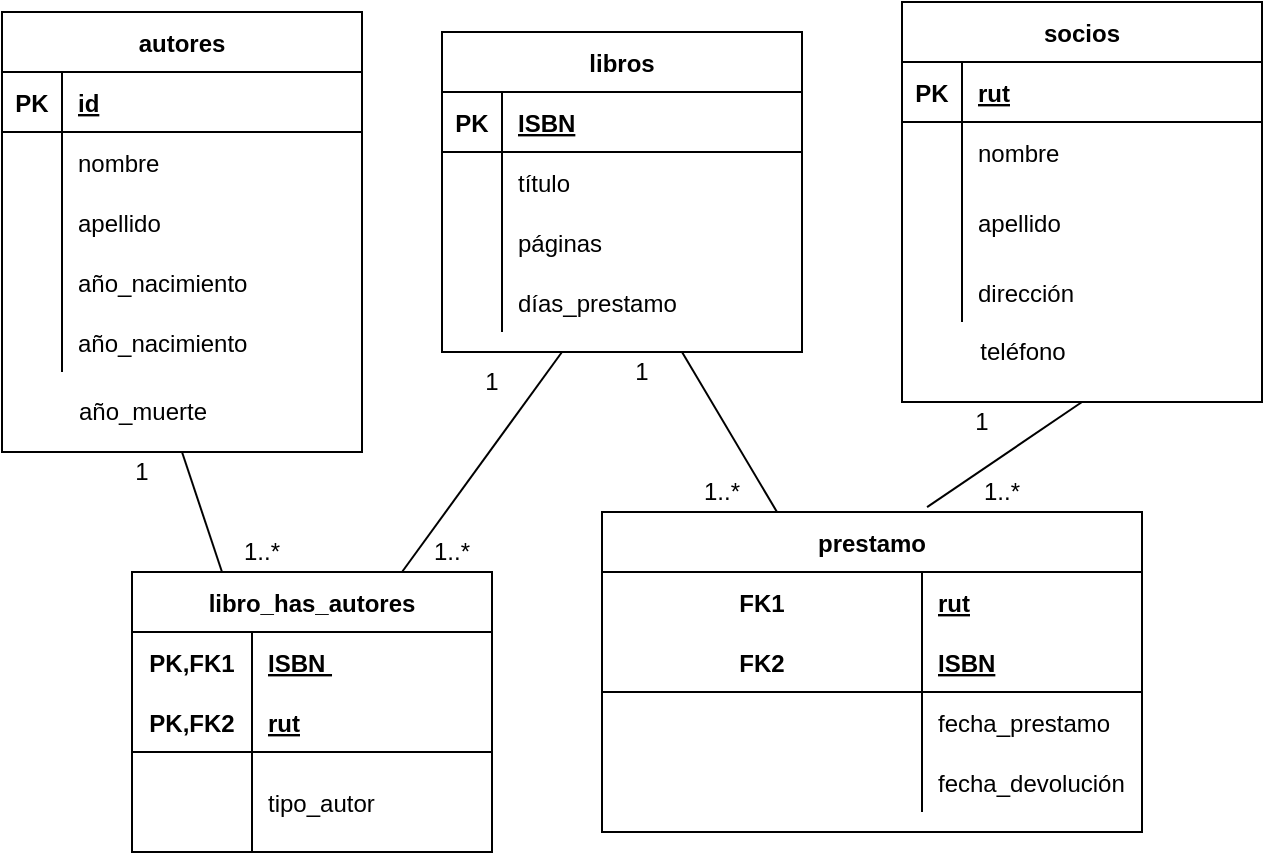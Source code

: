 <mxfile version="14.9.2" type="device"><diagram id="6pDfB-FttS6noE_yuJZp" name="Page-1"><mxGraphModel dx="1519" dy="2866" grid="1" gridSize="10" guides="1" tooltips="1" connect="1" arrows="1" fold="1" page="1" pageScale="1" pageWidth="850" pageHeight="1100" math="0" shadow="0"><root><mxCell id="0"/><mxCell id="1" parent="0"/><mxCell id="ZqguWLMWOUlUS92RU0a9-41" value="socios" style="shape=table;startSize=30;container=1;collapsible=1;childLayout=tableLayout;fixedRows=1;rowLines=0;fontStyle=1;align=center;resizeLast=1;" parent="1" vertex="1"><mxGeometry x="630" y="-1115" width="180" height="200" as="geometry"/></mxCell><mxCell id="ZqguWLMWOUlUS92RU0a9-42" value="" style="shape=partialRectangle;collapsible=0;dropTarget=0;pointerEvents=0;fillColor=none;top=0;left=0;bottom=1;right=0;points=[[0,0.5],[1,0.5]];portConstraint=eastwest;" parent="ZqguWLMWOUlUS92RU0a9-41" vertex="1"><mxGeometry y="30" width="180" height="30" as="geometry"/></mxCell><mxCell id="ZqguWLMWOUlUS92RU0a9-43" value="PK" style="shape=partialRectangle;connectable=0;fillColor=none;top=0;left=0;bottom=0;right=0;fontStyle=1;overflow=hidden;" parent="ZqguWLMWOUlUS92RU0a9-42" vertex="1"><mxGeometry width="30" height="30" as="geometry"/></mxCell><mxCell id="ZqguWLMWOUlUS92RU0a9-44" value="rut" style="shape=partialRectangle;connectable=0;fillColor=none;top=0;left=0;bottom=0;right=0;align=left;spacingLeft=6;fontStyle=5;overflow=hidden;" parent="ZqguWLMWOUlUS92RU0a9-42" vertex="1"><mxGeometry x="30" width="150" height="30" as="geometry"/></mxCell><mxCell id="ZqguWLMWOUlUS92RU0a9-45" value="" style="shape=partialRectangle;collapsible=0;dropTarget=0;pointerEvents=0;fillColor=none;top=0;left=0;bottom=0;right=0;points=[[0,0.5],[1,0.5]];portConstraint=eastwest;" parent="ZqguWLMWOUlUS92RU0a9-41" vertex="1"><mxGeometry y="60" width="180" height="30" as="geometry"/></mxCell><mxCell id="ZqguWLMWOUlUS92RU0a9-46" value="" style="shape=partialRectangle;connectable=0;fillColor=none;top=0;left=0;bottom=0;right=0;editable=1;overflow=hidden;" parent="ZqguWLMWOUlUS92RU0a9-45" vertex="1"><mxGeometry width="30" height="30" as="geometry"/></mxCell><mxCell id="ZqguWLMWOUlUS92RU0a9-47" value="nombre" style="shape=partialRectangle;connectable=0;fillColor=none;top=0;left=0;bottom=0;right=0;align=left;spacingLeft=6;overflow=hidden;" parent="ZqguWLMWOUlUS92RU0a9-45" vertex="1"><mxGeometry x="30" width="150" height="30" as="geometry"/></mxCell><mxCell id="ZqguWLMWOUlUS92RU0a9-48" value="" style="shape=partialRectangle;collapsible=0;dropTarget=0;pointerEvents=0;fillColor=none;top=0;left=0;bottom=0;right=0;points=[[0,0.5],[1,0.5]];portConstraint=eastwest;" parent="ZqguWLMWOUlUS92RU0a9-41" vertex="1"><mxGeometry y="90" width="180" height="40" as="geometry"/></mxCell><mxCell id="ZqguWLMWOUlUS92RU0a9-49" value="    " style="shape=partialRectangle;connectable=0;fillColor=none;top=0;left=0;bottom=0;right=0;editable=1;overflow=hidden;" parent="ZqguWLMWOUlUS92RU0a9-48" vertex="1"><mxGeometry width="30" height="40" as="geometry"/></mxCell><mxCell id="ZqguWLMWOUlUS92RU0a9-50" value="apellido" style="shape=partialRectangle;connectable=0;fillColor=none;top=0;left=0;bottom=0;right=0;align=left;spacingLeft=6;overflow=hidden;" parent="ZqguWLMWOUlUS92RU0a9-48" vertex="1"><mxGeometry x="30" width="150" height="40" as="geometry"/></mxCell><mxCell id="ZqguWLMWOUlUS92RU0a9-51" value="" style="shape=partialRectangle;collapsible=0;dropTarget=0;pointerEvents=0;fillColor=none;top=0;left=0;bottom=0;right=0;points=[[0,0.5],[1,0.5]];portConstraint=eastwest;" parent="ZqguWLMWOUlUS92RU0a9-41" vertex="1"><mxGeometry y="130" width="180" height="30" as="geometry"/></mxCell><mxCell id="ZqguWLMWOUlUS92RU0a9-52" value="" style="shape=partialRectangle;connectable=0;fillColor=none;top=0;left=0;bottom=0;right=0;editable=1;overflow=hidden;" parent="ZqguWLMWOUlUS92RU0a9-51" vertex="1"><mxGeometry width="30" height="30" as="geometry"/></mxCell><mxCell id="ZqguWLMWOUlUS92RU0a9-53" value="dirección" style="shape=partialRectangle;connectable=0;fillColor=none;top=0;left=0;bottom=0;right=0;align=left;spacingLeft=6;overflow=hidden;" parent="ZqguWLMWOUlUS92RU0a9-51" vertex="1"><mxGeometry x="30" width="150" height="30" as="geometry"/></mxCell><mxCell id="ZqguWLMWOUlUS92RU0a9-54" value="teléfono" style="text;html=1;align=center;verticalAlign=middle;resizable=0;points=[];autosize=1;strokeColor=none;" parent="1" vertex="1"><mxGeometry x="660" y="-950" width="60" height="20" as="geometry"/></mxCell><mxCell id="ZqguWLMWOUlUS92RU0a9-55" value="autores" style="shape=table;startSize=30;container=1;collapsible=1;childLayout=tableLayout;fixedRows=1;rowLines=0;fontStyle=1;align=center;resizeLast=1;" parent="1" vertex="1"><mxGeometry x="180" y="-1110" width="180" height="220" as="geometry"/></mxCell><mxCell id="ZqguWLMWOUlUS92RU0a9-56" value="" style="shape=partialRectangle;collapsible=0;dropTarget=0;pointerEvents=0;fillColor=none;top=0;left=0;bottom=1;right=0;points=[[0,0.5],[1,0.5]];portConstraint=eastwest;" parent="ZqguWLMWOUlUS92RU0a9-55" vertex="1"><mxGeometry y="30" width="180" height="30" as="geometry"/></mxCell><mxCell id="ZqguWLMWOUlUS92RU0a9-57" value="PK" style="shape=partialRectangle;connectable=0;fillColor=none;top=0;left=0;bottom=0;right=0;fontStyle=1;overflow=hidden;" parent="ZqguWLMWOUlUS92RU0a9-56" vertex="1"><mxGeometry width="30" height="30" as="geometry"/></mxCell><mxCell id="ZqguWLMWOUlUS92RU0a9-58" value="id" style="shape=partialRectangle;connectable=0;fillColor=none;top=0;left=0;bottom=0;right=0;align=left;spacingLeft=6;fontStyle=5;overflow=hidden;" parent="ZqguWLMWOUlUS92RU0a9-56" vertex="1"><mxGeometry x="30" width="150" height="30" as="geometry"/></mxCell><mxCell id="ZqguWLMWOUlUS92RU0a9-59" value="" style="shape=partialRectangle;collapsible=0;dropTarget=0;pointerEvents=0;fillColor=none;top=0;left=0;bottom=0;right=0;points=[[0,0.5],[1,0.5]];portConstraint=eastwest;" parent="ZqguWLMWOUlUS92RU0a9-55" vertex="1"><mxGeometry y="60" width="180" height="30" as="geometry"/></mxCell><mxCell id="ZqguWLMWOUlUS92RU0a9-60" value="" style="shape=partialRectangle;connectable=0;fillColor=none;top=0;left=0;bottom=0;right=0;editable=1;overflow=hidden;" parent="ZqguWLMWOUlUS92RU0a9-59" vertex="1"><mxGeometry width="30" height="30" as="geometry"/></mxCell><mxCell id="ZqguWLMWOUlUS92RU0a9-61" value="nombre" style="shape=partialRectangle;connectable=0;fillColor=none;top=0;left=0;bottom=0;right=0;align=left;spacingLeft=6;overflow=hidden;" parent="ZqguWLMWOUlUS92RU0a9-59" vertex="1"><mxGeometry x="30" width="150" height="30" as="geometry"/></mxCell><mxCell id="ZqguWLMWOUlUS92RU0a9-62" value="" style="shape=partialRectangle;collapsible=0;dropTarget=0;pointerEvents=0;fillColor=none;top=0;left=0;bottom=0;right=0;points=[[0,0.5],[1,0.5]];portConstraint=eastwest;" parent="ZqguWLMWOUlUS92RU0a9-55" vertex="1"><mxGeometry y="90" width="180" height="30" as="geometry"/></mxCell><mxCell id="ZqguWLMWOUlUS92RU0a9-63" value="" style="shape=partialRectangle;connectable=0;fillColor=none;top=0;left=0;bottom=0;right=0;editable=1;overflow=hidden;" parent="ZqguWLMWOUlUS92RU0a9-62" vertex="1"><mxGeometry width="30" height="30" as="geometry"/></mxCell><mxCell id="ZqguWLMWOUlUS92RU0a9-64" value="apellido" style="shape=partialRectangle;connectable=0;fillColor=none;top=0;left=0;bottom=0;right=0;align=left;spacingLeft=6;overflow=hidden;" parent="ZqguWLMWOUlUS92RU0a9-62" vertex="1"><mxGeometry x="30" width="150" height="30" as="geometry"/></mxCell><mxCell id="lWCzAw5CXP6iemR76Ki5-1" value="" style="shape=partialRectangle;collapsible=0;dropTarget=0;pointerEvents=0;fillColor=none;top=0;left=0;bottom=0;right=0;points=[[0,0.5],[1,0.5]];portConstraint=eastwest;" vertex="1" parent="ZqguWLMWOUlUS92RU0a9-55"><mxGeometry y="120" width="180" height="30" as="geometry"/></mxCell><mxCell id="lWCzAw5CXP6iemR76Ki5-2" value="" style="shape=partialRectangle;connectable=0;fillColor=none;top=0;left=0;bottom=0;right=0;editable=1;overflow=hidden;" vertex="1" parent="lWCzAw5CXP6iemR76Ki5-1"><mxGeometry width="30" height="30" as="geometry"/></mxCell><mxCell id="lWCzAw5CXP6iemR76Ki5-3" value="año_nacimiento" style="shape=partialRectangle;connectable=0;fillColor=none;top=0;left=0;bottom=0;right=0;align=left;spacingLeft=6;overflow=hidden;" vertex="1" parent="lWCzAw5CXP6iemR76Ki5-1"><mxGeometry x="30" width="150" height="30" as="geometry"/></mxCell><mxCell id="ZqguWLMWOUlUS92RU0a9-65" value="" style="shape=partialRectangle;collapsible=0;dropTarget=0;pointerEvents=0;fillColor=none;top=0;left=0;bottom=0;right=0;points=[[0,0.5],[1,0.5]];portConstraint=eastwest;" parent="ZqguWLMWOUlUS92RU0a9-55" vertex="1"><mxGeometry y="150" width="180" height="30" as="geometry"/></mxCell><mxCell id="ZqguWLMWOUlUS92RU0a9-66" value="" style="shape=partialRectangle;connectable=0;fillColor=none;top=0;left=0;bottom=0;right=0;editable=1;overflow=hidden;" parent="ZqguWLMWOUlUS92RU0a9-65" vertex="1"><mxGeometry width="30" height="30" as="geometry"/></mxCell><mxCell id="ZqguWLMWOUlUS92RU0a9-67" value="año_nacimiento" style="shape=partialRectangle;connectable=0;fillColor=none;top=0;left=0;bottom=0;right=0;align=left;spacingLeft=6;overflow=hidden;" parent="ZqguWLMWOUlUS92RU0a9-65" vertex="1"><mxGeometry x="30" width="150" height="30" as="geometry"/></mxCell><mxCell id="ZqguWLMWOUlUS92RU0a9-68" value="año_muerte" style="text;html=1;align=center;verticalAlign=middle;resizable=0;points=[];autosize=1;strokeColor=none;" parent="1" vertex="1"><mxGeometry x="210" y="-920" width="80" height="20" as="geometry"/></mxCell><mxCell id="ZqguWLMWOUlUS92RU0a9-69" value="libros" style="shape=table;startSize=30;container=1;collapsible=1;childLayout=tableLayout;fixedRows=1;rowLines=0;fontStyle=1;align=center;resizeLast=1;" parent="1" vertex="1"><mxGeometry x="400" y="-1100" width="180" height="160" as="geometry"/></mxCell><mxCell id="ZqguWLMWOUlUS92RU0a9-70" value="" style="shape=partialRectangle;collapsible=0;dropTarget=0;pointerEvents=0;fillColor=none;top=0;left=0;bottom=1;right=0;points=[[0,0.5],[1,0.5]];portConstraint=eastwest;" parent="ZqguWLMWOUlUS92RU0a9-69" vertex="1"><mxGeometry y="30" width="180" height="30" as="geometry"/></mxCell><mxCell id="ZqguWLMWOUlUS92RU0a9-71" value="PK" style="shape=partialRectangle;connectable=0;fillColor=none;top=0;left=0;bottom=0;right=0;fontStyle=1;overflow=hidden;" parent="ZqguWLMWOUlUS92RU0a9-70" vertex="1"><mxGeometry width="30" height="30" as="geometry"/></mxCell><mxCell id="ZqguWLMWOUlUS92RU0a9-72" value="ISBN" style="shape=partialRectangle;connectable=0;fillColor=none;top=0;left=0;bottom=0;right=0;align=left;spacingLeft=6;fontStyle=5;overflow=hidden;" parent="ZqguWLMWOUlUS92RU0a9-70" vertex="1"><mxGeometry x="30" width="150" height="30" as="geometry"/></mxCell><mxCell id="ZqguWLMWOUlUS92RU0a9-73" value="" style="shape=partialRectangle;collapsible=0;dropTarget=0;pointerEvents=0;fillColor=none;top=0;left=0;bottom=0;right=0;points=[[0,0.5],[1,0.5]];portConstraint=eastwest;" parent="ZqguWLMWOUlUS92RU0a9-69" vertex="1"><mxGeometry y="60" width="180" height="30" as="geometry"/></mxCell><mxCell id="ZqguWLMWOUlUS92RU0a9-74" value="    " style="shape=partialRectangle;connectable=0;fillColor=none;top=0;left=0;bottom=0;right=0;editable=1;overflow=hidden;" parent="ZqguWLMWOUlUS92RU0a9-73" vertex="1"><mxGeometry width="30" height="30" as="geometry"/></mxCell><mxCell id="ZqguWLMWOUlUS92RU0a9-75" value="título" style="shape=partialRectangle;connectable=0;fillColor=none;top=0;left=0;bottom=0;right=0;align=left;spacingLeft=6;overflow=hidden;" parent="ZqguWLMWOUlUS92RU0a9-73" vertex="1"><mxGeometry x="30" width="150" height="30" as="geometry"/></mxCell><mxCell id="ZqguWLMWOUlUS92RU0a9-76" value="" style="shape=partialRectangle;collapsible=0;dropTarget=0;pointerEvents=0;fillColor=none;top=0;left=0;bottom=0;right=0;points=[[0,0.5],[1,0.5]];portConstraint=eastwest;" parent="ZqguWLMWOUlUS92RU0a9-69" vertex="1"><mxGeometry y="90" width="180" height="30" as="geometry"/></mxCell><mxCell id="ZqguWLMWOUlUS92RU0a9-77" value="" style="shape=partialRectangle;connectable=0;fillColor=none;top=0;left=0;bottom=0;right=0;editable=1;overflow=hidden;" parent="ZqguWLMWOUlUS92RU0a9-76" vertex="1"><mxGeometry width="30" height="30" as="geometry"/></mxCell><mxCell id="ZqguWLMWOUlUS92RU0a9-78" value="páginas" style="shape=partialRectangle;connectable=0;fillColor=none;top=0;left=0;bottom=0;right=0;align=left;spacingLeft=6;overflow=hidden;" parent="ZqguWLMWOUlUS92RU0a9-76" vertex="1"><mxGeometry x="30" width="150" height="30" as="geometry"/></mxCell><mxCell id="ZqguWLMWOUlUS92RU0a9-79" value="" style="shape=partialRectangle;collapsible=0;dropTarget=0;pointerEvents=0;fillColor=none;top=0;left=0;bottom=0;right=0;points=[[0,0.5],[1,0.5]];portConstraint=eastwest;" parent="ZqguWLMWOUlUS92RU0a9-69" vertex="1"><mxGeometry y="120" width="180" height="30" as="geometry"/></mxCell><mxCell id="ZqguWLMWOUlUS92RU0a9-80" value="" style="shape=partialRectangle;connectable=0;fillColor=none;top=0;left=0;bottom=0;right=0;editable=1;overflow=hidden;" parent="ZqguWLMWOUlUS92RU0a9-79" vertex="1"><mxGeometry width="30" height="30" as="geometry"/></mxCell><mxCell id="ZqguWLMWOUlUS92RU0a9-81" value="días_prestamo" style="shape=partialRectangle;connectable=0;fillColor=none;top=0;left=0;bottom=0;right=0;align=left;spacingLeft=6;overflow=hidden;" parent="ZqguWLMWOUlUS92RU0a9-79" vertex="1"><mxGeometry x="30" width="150" height="30" as="geometry"/></mxCell><mxCell id="ZqguWLMWOUlUS92RU0a9-82" value="prestamo" style="shape=table;startSize=30;container=1;collapsible=1;childLayout=tableLayout;fixedRows=1;rowLines=0;fontStyle=1;align=center;resizeLast=1;" parent="1" vertex="1"><mxGeometry x="480" y="-860" width="270" height="160" as="geometry"/></mxCell><mxCell id="ZqguWLMWOUlUS92RU0a9-83" value="" style="shape=partialRectangle;collapsible=0;dropTarget=0;pointerEvents=0;fillColor=none;top=0;left=0;bottom=0;right=0;points=[[0,0.5],[1,0.5]];portConstraint=eastwest;" parent="ZqguWLMWOUlUS92RU0a9-82" vertex="1"><mxGeometry y="30" width="270" height="30" as="geometry"/></mxCell><mxCell id="ZqguWLMWOUlUS92RU0a9-84" value="FK1" style="shape=partialRectangle;connectable=0;fillColor=none;top=0;left=0;bottom=0;right=0;fontStyle=1;overflow=hidden;" parent="ZqguWLMWOUlUS92RU0a9-83" vertex="1"><mxGeometry width="160" height="30" as="geometry"/></mxCell><mxCell id="ZqguWLMWOUlUS92RU0a9-85" value="rut" style="shape=partialRectangle;connectable=0;fillColor=none;top=0;left=0;bottom=0;right=0;align=left;spacingLeft=6;fontStyle=5;overflow=hidden;" parent="ZqguWLMWOUlUS92RU0a9-83" vertex="1"><mxGeometry x="160" width="110" height="30" as="geometry"/></mxCell><mxCell id="ZqguWLMWOUlUS92RU0a9-86" value="" style="shape=partialRectangle;collapsible=0;dropTarget=0;pointerEvents=0;fillColor=none;top=0;left=0;bottom=1;right=0;points=[[0,0.5],[1,0.5]];portConstraint=eastwest;" parent="ZqguWLMWOUlUS92RU0a9-82" vertex="1"><mxGeometry y="60" width="270" height="30" as="geometry"/></mxCell><mxCell id="ZqguWLMWOUlUS92RU0a9-87" value="FK2" style="shape=partialRectangle;connectable=0;fillColor=none;top=0;left=0;bottom=0;right=0;fontStyle=1;overflow=hidden;" parent="ZqguWLMWOUlUS92RU0a9-86" vertex="1"><mxGeometry width="160" height="30" as="geometry"/></mxCell><mxCell id="ZqguWLMWOUlUS92RU0a9-88" value="ISBN" style="shape=partialRectangle;connectable=0;fillColor=none;top=0;left=0;bottom=0;right=0;align=left;spacingLeft=6;fontStyle=5;overflow=hidden;" parent="ZqguWLMWOUlUS92RU0a9-86" vertex="1"><mxGeometry x="160" width="110" height="30" as="geometry"/></mxCell><mxCell id="ZqguWLMWOUlUS92RU0a9-89" value="" style="shape=partialRectangle;collapsible=0;dropTarget=0;pointerEvents=0;fillColor=none;top=0;left=0;bottom=0;right=0;points=[[0,0.5],[1,0.5]];portConstraint=eastwest;" parent="ZqguWLMWOUlUS92RU0a9-82" vertex="1"><mxGeometry y="90" width="270" height="30" as="geometry"/></mxCell><mxCell id="ZqguWLMWOUlUS92RU0a9-90" value="" style="shape=partialRectangle;connectable=0;fillColor=none;top=0;left=0;bottom=0;right=0;editable=1;overflow=hidden;" parent="ZqguWLMWOUlUS92RU0a9-89" vertex="1"><mxGeometry width="160" height="30" as="geometry"/></mxCell><mxCell id="ZqguWLMWOUlUS92RU0a9-91" value="fecha_prestamo" style="shape=partialRectangle;connectable=0;fillColor=none;top=0;left=0;bottom=0;right=0;align=left;spacingLeft=6;overflow=hidden;" parent="ZqguWLMWOUlUS92RU0a9-89" vertex="1"><mxGeometry x="160" width="110" height="30" as="geometry"/></mxCell><mxCell id="ZqguWLMWOUlUS92RU0a9-92" value="" style="shape=partialRectangle;collapsible=0;dropTarget=0;pointerEvents=0;fillColor=none;top=0;left=0;bottom=0;right=0;points=[[0,0.5],[1,0.5]];portConstraint=eastwest;" parent="ZqguWLMWOUlUS92RU0a9-82" vertex="1"><mxGeometry y="120" width="270" height="30" as="geometry"/></mxCell><mxCell id="ZqguWLMWOUlUS92RU0a9-93" value="" style="shape=partialRectangle;connectable=0;fillColor=none;top=0;left=0;bottom=0;right=0;editable=1;overflow=hidden;" parent="ZqguWLMWOUlUS92RU0a9-92" vertex="1"><mxGeometry width="160" height="30" as="geometry"/></mxCell><mxCell id="ZqguWLMWOUlUS92RU0a9-94" value="fecha_devolución" style="shape=partialRectangle;connectable=0;fillColor=none;top=0;left=0;bottom=0;right=0;align=left;spacingLeft=6;overflow=hidden;" parent="ZqguWLMWOUlUS92RU0a9-92" vertex="1"><mxGeometry x="160" width="110" height="30" as="geometry"/></mxCell><mxCell id="ZqguWLMWOUlUS92RU0a9-95" value="libro_has_autores" style="shape=table;startSize=30;container=1;collapsible=1;childLayout=tableLayout;fixedRows=1;rowLines=0;fontStyle=1;align=center;resizeLast=1;" parent="1" vertex="1"><mxGeometry x="245" y="-830" width="180" height="140" as="geometry"/></mxCell><mxCell id="ZqguWLMWOUlUS92RU0a9-96" value="" style="shape=partialRectangle;collapsible=0;dropTarget=0;pointerEvents=0;fillColor=none;top=0;left=0;bottom=0;right=0;points=[[0,0.5],[1,0.5]];portConstraint=eastwest;" parent="ZqguWLMWOUlUS92RU0a9-95" vertex="1"><mxGeometry y="30" width="180" height="30" as="geometry"/></mxCell><mxCell id="ZqguWLMWOUlUS92RU0a9-97" value="PK,FK1" style="shape=partialRectangle;connectable=0;fillColor=none;top=0;left=0;bottom=0;right=0;fontStyle=1;overflow=hidden;" parent="ZqguWLMWOUlUS92RU0a9-96" vertex="1"><mxGeometry width="60" height="30" as="geometry"/></mxCell><mxCell id="ZqguWLMWOUlUS92RU0a9-98" value="ISBN " style="shape=partialRectangle;connectable=0;fillColor=none;top=0;left=0;bottom=0;right=0;align=left;spacingLeft=6;fontStyle=5;overflow=hidden;" parent="ZqguWLMWOUlUS92RU0a9-96" vertex="1"><mxGeometry x="60" width="120" height="30" as="geometry"/></mxCell><mxCell id="ZqguWLMWOUlUS92RU0a9-99" value="" style="shape=partialRectangle;collapsible=0;dropTarget=0;pointerEvents=0;fillColor=none;top=0;left=0;bottom=1;right=0;points=[[0,0.5],[1,0.5]];portConstraint=eastwest;" parent="ZqguWLMWOUlUS92RU0a9-95" vertex="1"><mxGeometry y="60" width="180" height="30" as="geometry"/></mxCell><mxCell id="ZqguWLMWOUlUS92RU0a9-100" value="PK,FK2" style="shape=partialRectangle;connectable=0;fillColor=none;top=0;left=0;bottom=0;right=0;fontStyle=1;overflow=hidden;" parent="ZqguWLMWOUlUS92RU0a9-99" vertex="1"><mxGeometry width="60" height="30" as="geometry"/></mxCell><mxCell id="ZqguWLMWOUlUS92RU0a9-101" value="rut" style="shape=partialRectangle;connectable=0;fillColor=none;top=0;left=0;bottom=0;right=0;align=left;spacingLeft=6;fontStyle=5;overflow=hidden;" parent="ZqguWLMWOUlUS92RU0a9-99" vertex="1"><mxGeometry x="60" width="120" height="30" as="geometry"/></mxCell><mxCell id="ZqguWLMWOUlUS92RU0a9-102" value="" style="shape=partialRectangle;collapsible=0;dropTarget=0;pointerEvents=0;fillColor=none;top=0;left=0;bottom=0;right=0;points=[[0,0.5],[1,0.5]];portConstraint=eastwest;" parent="ZqguWLMWOUlUS92RU0a9-95" vertex="1"><mxGeometry y="90" width="180" height="50" as="geometry"/></mxCell><mxCell id="ZqguWLMWOUlUS92RU0a9-103" value="" style="shape=partialRectangle;connectable=0;fillColor=none;top=0;left=0;bottom=0;right=0;editable=1;overflow=hidden;" parent="ZqguWLMWOUlUS92RU0a9-102" vertex="1"><mxGeometry width="60" height="50" as="geometry"/></mxCell><mxCell id="ZqguWLMWOUlUS92RU0a9-104" value="tipo_autor" style="shape=partialRectangle;connectable=0;fillColor=none;top=0;left=0;bottom=0;right=0;align=left;spacingLeft=6;overflow=hidden;" parent="ZqguWLMWOUlUS92RU0a9-102" vertex="1"><mxGeometry x="60" width="120" height="50" as="geometry"/></mxCell><mxCell id="lWCzAw5CXP6iemR76Ki5-4" value="" style="endArrow=none;html=1;entryX=0.5;entryY=1;entryDx=0;entryDy=0;exitX=0.25;exitY=0;exitDx=0;exitDy=0;" edge="1" parent="1" source="ZqguWLMWOUlUS92RU0a9-95" target="ZqguWLMWOUlUS92RU0a9-55"><mxGeometry width="50" height="50" relative="1" as="geometry"><mxPoint x="240" y="-780" as="sourcePoint"/><mxPoint x="290" y="-830" as="targetPoint"/></mxGeometry></mxCell><mxCell id="lWCzAw5CXP6iemR76Ki5-5" value="" style="endArrow=none;html=1;exitX=0.75;exitY=0;exitDx=0;exitDy=0;" edge="1" parent="1" source="ZqguWLMWOUlUS92RU0a9-95"><mxGeometry width="50" height="50" relative="1" as="geometry"><mxPoint x="410" y="-820" as="sourcePoint"/><mxPoint x="460" y="-940" as="targetPoint"/><Array as="points"/></mxGeometry></mxCell><mxCell id="lWCzAw5CXP6iemR76Ki5-6" value="" style="endArrow=none;html=1;" edge="1" parent="1" source="ZqguWLMWOUlUS92RU0a9-82"><mxGeometry width="50" height="50" relative="1" as="geometry"><mxPoint x="410" y="-820" as="sourcePoint"/><mxPoint x="520" y="-940" as="targetPoint"/></mxGeometry></mxCell><mxCell id="lWCzAw5CXP6iemR76Ki5-7" value="" style="endArrow=none;html=1;exitX=0.602;exitY=-0.015;exitDx=0;exitDy=0;exitPerimeter=0;entryX=0.5;entryY=1;entryDx=0;entryDy=0;" edge="1" parent="1" source="ZqguWLMWOUlUS92RU0a9-82" target="ZqguWLMWOUlUS92RU0a9-41"><mxGeometry width="50" height="50" relative="1" as="geometry"><mxPoint x="410" y="-820" as="sourcePoint"/><mxPoint x="700" y="-910" as="targetPoint"/></mxGeometry></mxCell><mxCell id="lWCzAw5CXP6iemR76Ki5-8" value="1" style="text;html=1;strokeColor=none;fillColor=none;align=center;verticalAlign=middle;whiteSpace=wrap;rounded=0;" vertex="1" parent="1"><mxGeometry x="650" y="-915" width="40" height="20" as="geometry"/></mxCell><mxCell id="lWCzAw5CXP6iemR76Ki5-9" value="1" style="text;html=1;strokeColor=none;fillColor=none;align=center;verticalAlign=middle;whiteSpace=wrap;rounded=0;" vertex="1" parent="1"><mxGeometry x="480" y="-940" width="40" height="20" as="geometry"/></mxCell><mxCell id="lWCzAw5CXP6iemR76Ki5-10" value="1" style="text;html=1;strokeColor=none;fillColor=none;align=center;verticalAlign=middle;whiteSpace=wrap;rounded=0;" vertex="1" parent="1"><mxGeometry x="405" y="-935" width="40" height="20" as="geometry"/></mxCell><mxCell id="lWCzAw5CXP6iemR76Ki5-11" value="1" style="text;html=1;strokeColor=none;fillColor=none;align=center;verticalAlign=middle;whiteSpace=wrap;rounded=0;" vertex="1" parent="1"><mxGeometry x="230" y="-890" width="40" height="20" as="geometry"/></mxCell><mxCell id="lWCzAw5CXP6iemR76Ki5-14" value="1..*" style="text;html=1;strokeColor=none;fillColor=none;align=center;verticalAlign=middle;whiteSpace=wrap;rounded=0;" vertex="1" parent="1"><mxGeometry x="660" y="-880" width="40" height="20" as="geometry"/></mxCell><mxCell id="lWCzAw5CXP6iemR76Ki5-16" value="1..*" style="text;html=1;strokeColor=none;fillColor=none;align=center;verticalAlign=middle;whiteSpace=wrap;rounded=0;" vertex="1" parent="1"><mxGeometry x="520" y="-880" width="40" height="20" as="geometry"/></mxCell><mxCell id="lWCzAw5CXP6iemR76Ki5-17" value="1..*" style="text;html=1;strokeColor=none;fillColor=none;align=center;verticalAlign=middle;whiteSpace=wrap;rounded=0;" vertex="1" parent="1"><mxGeometry x="290" y="-850" width="40" height="20" as="geometry"/></mxCell><mxCell id="lWCzAw5CXP6iemR76Ki5-21" value="1..*" style="text;html=1;strokeColor=none;fillColor=none;align=center;verticalAlign=middle;whiteSpace=wrap;rounded=0;" vertex="1" parent="1"><mxGeometry x="385" y="-850" width="40" height="20" as="geometry"/></mxCell></root></mxGraphModel></diagram></mxfile>